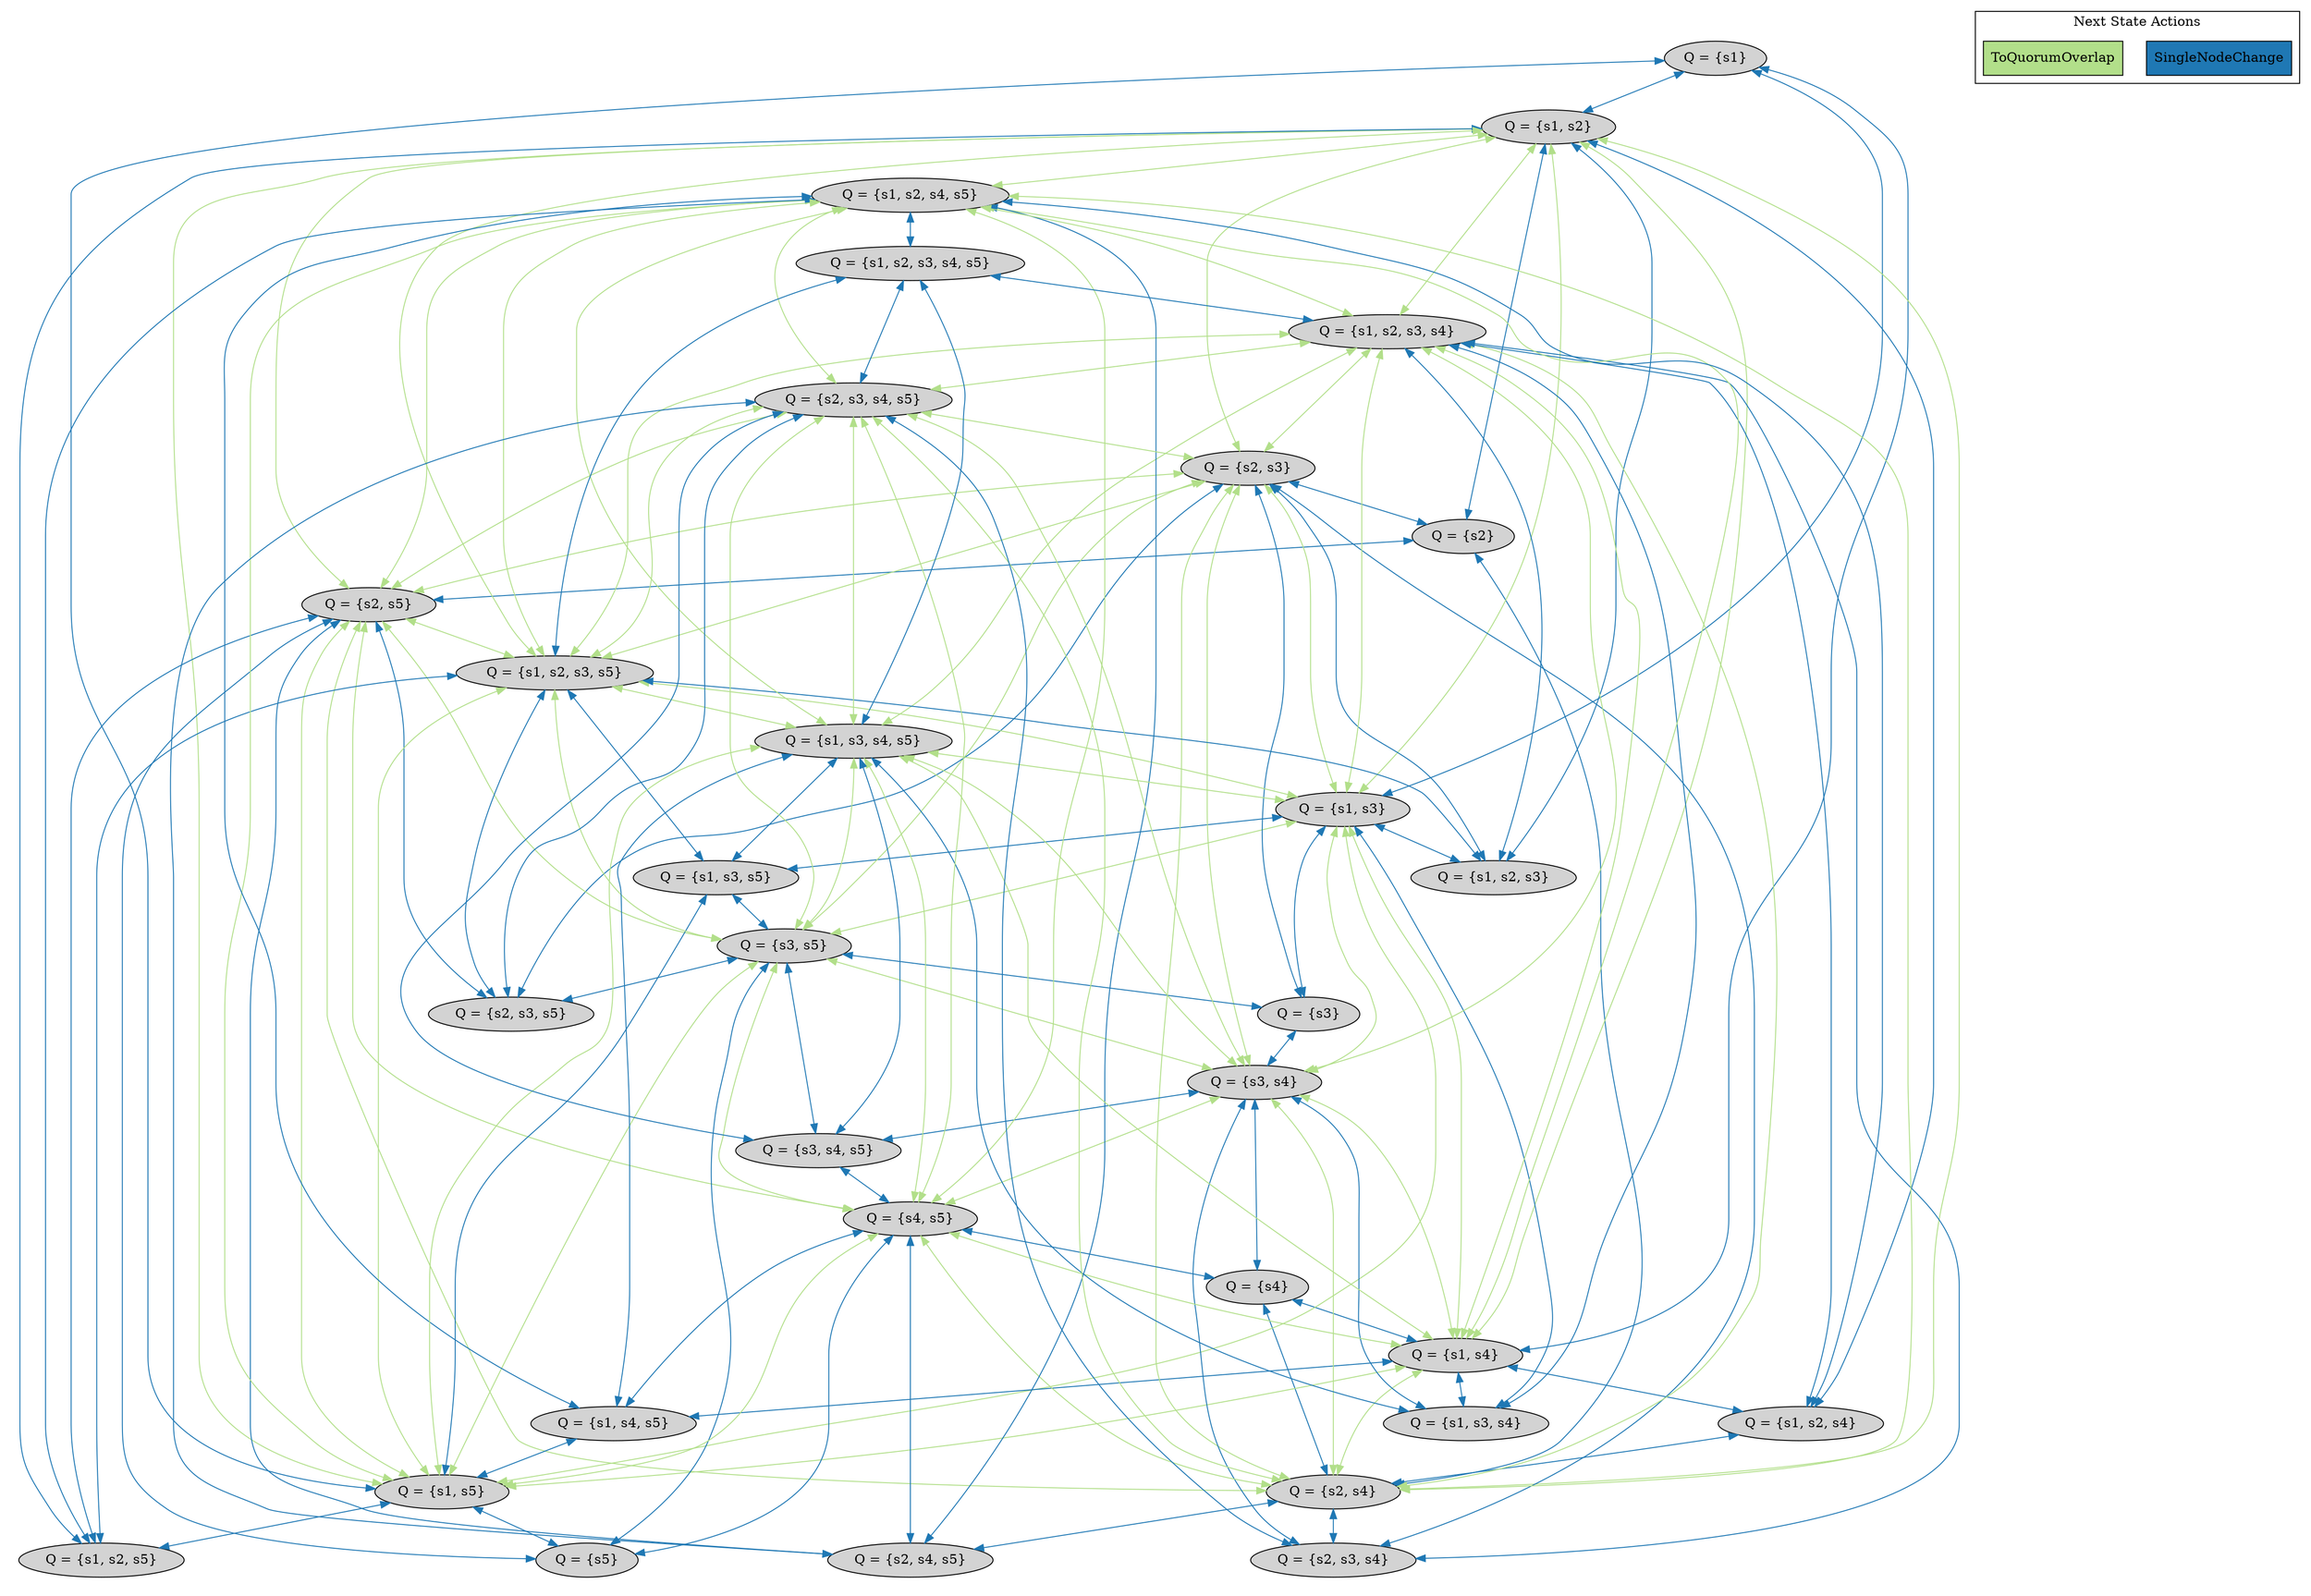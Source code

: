 strict digraph DiskGraph {
edge [colorscheme="paired12"]
nodesep=0.35;concentrate=true;
subgraph cluster_graph {
color="white";
-4379543115135972385 [label="Q = {s1}",style = filled]
-793791999858615013 [label="Q = {s2}",style = filled]
-1854031509230350169 [label="Q = {s3}",style = filled]
-7242527236161277805 [label="Q = {s4}",style = filled]
-8519801615562883793 [label="Q = {s5}",style = filled]
-8559702535754265601 [label="Q = {s1, s2}",style = filled]
-7238663736753682877 [label="Q = {s1, s3}",style = filled]
-1822992077114710409 [label="Q = {s1, s4}",style = filled]
-860851536540390453 [label="Q = {s1, s5}",style = filled]
2435901026262933000 [label="Q = {s2, s3}",style = filled]
6698674400958037564 [label="Q = {s2, s4}",style = filled]
5640954982938964864 [label="Q = {s2, s5}",style = filled]
-2717013067856592208 [label="Q = {s3, s4}",style = filled]
-3965998598860009716 [label="Q = {s3, s5}",style = filled]
810732921633709769 [label="Q = {s4, s5}",style = filled]
-1374389356390639945 [label="Q = {s1, s2, s3}",style = filled]
-7938359765733706109 [label="Q = {s1, s2, s4}",style = filled]
-8976925774713930945 [label="Q = {s1, s2, s5}",style = filled]
1686602702495877647 [label="Q = {s1, s3, s4}",style = filled]
420750609200433075 [label="Q = {s1, s3, s5}",style = filled]
-4151348598919244170 [label="Q = {s1, s4, s5}",style = filled]
-7086233049090785070 [label="Q = {s2, s3, s4}",style = filled]
-8136193777063735954 [label="Q = {s2, s3, s5}",style = filled]
5522489425330625707 [label="Q = {s2, s4, s5}",style = filled]
-2710600507375194539 [label="Q = {s3, s4, s5}",style = filled]
610692909057277917 [label="Q = {s1, s2, s3, s4}",style = filled]
1929607434346017377 [label="Q = {s1, s2, s3, s5}",style = filled]
-2777898816864246876 [label="Q = {s1, s2, s4, s5}",style = filled]
5742998074286051674 [label="Q = {s1, s3, s4, s5}",style = filled]
-3328618999182174577 [label="Q = {s2, s3, s4, s5}",style = filled]
-7023674486289762128 [label="Q = {s1, s2, s3, s4, s5}",style = filled]
-4379543115135972385 -> -8559702535754265601 [label="",color="2",fontcolor="2"];
-4379543115135972385 -> -7238663736753682877 [label="",color="2",fontcolor="2"];
-4379543115135972385 -> -1822992077114710409 [label="",color="2",fontcolor="2"];
-4379543115135972385 -> -860851536540390453 [label="",color="2",fontcolor="2"];
-793791999858615013 -> -8559702535754265601 [label="",color="2",fontcolor="2"];
-793791999858615013 -> 2435901026262933000 [label="",color="2",fontcolor="2"];
-793791999858615013 -> 6698674400958037564 [label="",color="2",fontcolor="2"];
-793791999858615013 -> 5640954982938964864 [label="",color="2",fontcolor="2"];
-1854031509230350169 -> -7238663736753682877 [label="",color="2",fontcolor="2"];
-1854031509230350169 -> 2435901026262933000 [label="",color="2",fontcolor="2"];
-1854031509230350169 -> -2717013067856592208 [label="",color="2",fontcolor="2"];
-1854031509230350169 -> -3965998598860009716 [label="",color="2",fontcolor="2"];
-7242527236161277805 -> -1822992077114710409 [label="",color="2",fontcolor="2"];
-7242527236161277805 -> 6698674400958037564 [label="",color="2",fontcolor="2"];
-7242527236161277805 -> -2717013067856592208 [label="",color="2",fontcolor="2"];
-7242527236161277805 -> 810732921633709769 [label="",color="2",fontcolor="2"];
-8519801615562883793 -> -860851536540390453 [label="",color="2",fontcolor="2"];
-8519801615562883793 -> 5640954982938964864 [label="",color="2",fontcolor="2"];
-8519801615562883793 -> -3965998598860009716 [label="",color="2",fontcolor="2"];
-8519801615562883793 -> 810732921633709769 [label="",color="2",fontcolor="2"];
-8559702535754265601 -> -793791999858615013 [label="",color="2",fontcolor="2"];
-8559702535754265601 -> -4379543115135972385 [label="",color="2",fontcolor="2"];
-8559702535754265601 -> -1374389356390639945 [label="",color="2",fontcolor="2"];
-8559702535754265601 -> -7938359765733706109 [label="",color="2",fontcolor="2"];
-8559702535754265601 -> -8976925774713930945 [label="",color="2",fontcolor="2"];
-8559702535754265601 -> -7238663736753682877 [label="",color="3",fontcolor="3"];
-8559702535754265601 -> -1822992077114710409 [label="",color="3",fontcolor="3"];
-8559702535754265601 -> -860851536540390453 [label="",color="3",fontcolor="3"];
-8559702535754265601 -> 2435901026262933000 [label="",color="3",fontcolor="3"];
-8559702535754265601 -> 6698674400958037564 [label="",color="3",fontcolor="3"];
-8559702535754265601 -> 5640954982938964864 [label="",color="3",fontcolor="3"];
-8559702535754265601 -> 610692909057277917 [label="",color="3",fontcolor="3"];
-8559702535754265601 -> 1929607434346017377 [label="",color="3",fontcolor="3"];
-8559702535754265601 -> -2777898816864246876 [label="",color="3",fontcolor="3"];
-7238663736753682877 -> -1854031509230350169 [label="",color="2",fontcolor="2"];
-7238663736753682877 -> -1374389356390639945 [label="",color="2",fontcolor="2"];
-7238663736753682877 -> -4379543115135972385 [label="",color="2",fontcolor="2"];
-7238663736753682877 -> 1686602702495877647 [label="",color="2",fontcolor="2"];
-7238663736753682877 -> 420750609200433075 [label="",color="2",fontcolor="2"];
-7238663736753682877 -> -8559702535754265601 [label="",color="3",fontcolor="3"];
-7238663736753682877 -> -1822992077114710409 [label="",color="3",fontcolor="3"];
-7238663736753682877 -> -860851536540390453 [label="",color="3",fontcolor="3"];
-7238663736753682877 -> 2435901026262933000 [label="",color="3",fontcolor="3"];
-7238663736753682877 -> -2717013067856592208 [label="",color="3",fontcolor="3"];
-7238663736753682877 -> -3965998598860009716 [label="",color="3",fontcolor="3"];
-7238663736753682877 -> 610692909057277917 [label="",color="3",fontcolor="3"];
-7238663736753682877 -> 1929607434346017377 [label="",color="3",fontcolor="3"];
-7238663736753682877 -> 5742998074286051674 [label="",color="3",fontcolor="3"];
-1822992077114710409 -> -7242527236161277805 [label="",color="2",fontcolor="2"];
-1822992077114710409 -> -7938359765733706109 [label="",color="2",fontcolor="2"];
-1822992077114710409 -> 1686602702495877647 [label="",color="2",fontcolor="2"];
-1822992077114710409 -> -4379543115135972385 [label="",color="2",fontcolor="2"];
-1822992077114710409 -> -4151348598919244170 [label="",color="2",fontcolor="2"];
-1822992077114710409 -> -8559702535754265601 [label="",color="3",fontcolor="3"];
-1822992077114710409 -> -7238663736753682877 [label="",color="3",fontcolor="3"];
-1822992077114710409 -> -860851536540390453 [label="",color="3",fontcolor="3"];
-1822992077114710409 -> 6698674400958037564 [label="",color="3",fontcolor="3"];
-1822992077114710409 -> -2717013067856592208 [label="",color="3",fontcolor="3"];
-1822992077114710409 -> 810732921633709769 [label="",color="3",fontcolor="3"];
-1822992077114710409 -> 610692909057277917 [label="",color="3",fontcolor="3"];
-1822992077114710409 -> -2777898816864246876 [label="",color="3",fontcolor="3"];
-1822992077114710409 -> 5742998074286051674 [label="",color="3",fontcolor="3"];
-860851536540390453 -> -8519801615562883793 [label="",color="2",fontcolor="2"];
-860851536540390453 -> -8976925774713930945 [label="",color="2",fontcolor="2"];
-860851536540390453 -> 420750609200433075 [label="",color="2",fontcolor="2"];
-860851536540390453 -> -4151348598919244170 [label="",color="2",fontcolor="2"];
-860851536540390453 -> -4379543115135972385 [label="",color="2",fontcolor="2"];
-860851536540390453 -> -8559702535754265601 [label="",color="3",fontcolor="3"];
-860851536540390453 -> -7238663736753682877 [label="",color="3",fontcolor="3"];
-860851536540390453 -> -1822992077114710409 [label="",color="3",fontcolor="3"];
-860851536540390453 -> 5640954982938964864 [label="",color="3",fontcolor="3"];
-860851536540390453 -> -3965998598860009716 [label="",color="3",fontcolor="3"];
-860851536540390453 -> 810732921633709769 [label="",color="3",fontcolor="3"];
-860851536540390453 -> 1929607434346017377 [label="",color="3",fontcolor="3"];
-860851536540390453 -> -2777898816864246876 [label="",color="3",fontcolor="3"];
-860851536540390453 -> 5742998074286051674 [label="",color="3",fontcolor="3"];
2435901026262933000 -> -1374389356390639945 [label="",color="2",fontcolor="2"];
2435901026262933000 -> -1854031509230350169 [label="",color="2",fontcolor="2"];
2435901026262933000 -> -793791999858615013 [label="",color="2",fontcolor="2"];
2435901026262933000 -> -7086233049090785070 [label="",color="2",fontcolor="2"];
2435901026262933000 -> -8136193777063735954 [label="",color="2",fontcolor="2"];
2435901026262933000 -> -8559702535754265601 [label="",color="3",fontcolor="3"];
2435901026262933000 -> -7238663736753682877 [label="",color="3",fontcolor="3"];
2435901026262933000 -> 6698674400958037564 [label="",color="3",fontcolor="3"];
2435901026262933000 -> 5640954982938964864 [label="",color="3",fontcolor="3"];
2435901026262933000 -> -2717013067856592208 [label="",color="3",fontcolor="3"];
2435901026262933000 -> -3965998598860009716 [label="",color="3",fontcolor="3"];
2435901026262933000 -> 610692909057277917 [label="",color="3",fontcolor="3"];
2435901026262933000 -> 1929607434346017377 [label="",color="3",fontcolor="3"];
2435901026262933000 -> -3328618999182174577 [label="",color="3",fontcolor="3"];
6698674400958037564 -> -7938359765733706109 [label="",color="2",fontcolor="2"];
6698674400958037564 -> -7242527236161277805 [label="",color="2",fontcolor="2"];
6698674400958037564 -> -7086233049090785070 [label="",color="2",fontcolor="2"];
6698674400958037564 -> -793791999858615013 [label="",color="2",fontcolor="2"];
6698674400958037564 -> 5522489425330625707 [label="",color="2",fontcolor="2"];
6698674400958037564 -> -8559702535754265601 [label="",color="3",fontcolor="3"];
6698674400958037564 -> -1822992077114710409 [label="",color="3",fontcolor="3"];
6698674400958037564 -> 2435901026262933000 [label="",color="3",fontcolor="3"];
6698674400958037564 -> 5640954982938964864 [label="",color="3",fontcolor="3"];
6698674400958037564 -> -2717013067856592208 [label="",color="3",fontcolor="3"];
6698674400958037564 -> 810732921633709769 [label="",color="3",fontcolor="3"];
6698674400958037564 -> 610692909057277917 [label="",color="3",fontcolor="3"];
6698674400958037564 -> -2777898816864246876 [label="",color="3",fontcolor="3"];
6698674400958037564 -> -3328618999182174577 [label="",color="3",fontcolor="3"];
5640954982938964864 -> -8976925774713930945 [label="",color="2",fontcolor="2"];
5640954982938964864 -> -8519801615562883793 [label="",color="2",fontcolor="2"];
5640954982938964864 -> -8136193777063735954 [label="",color="2",fontcolor="2"];
5640954982938964864 -> 5522489425330625707 [label="",color="2",fontcolor="2"];
5640954982938964864 -> -793791999858615013 [label="",color="2",fontcolor="2"];
5640954982938964864 -> -8559702535754265601 [label="",color="3",fontcolor="3"];
5640954982938964864 -> -860851536540390453 [label="",color="3",fontcolor="3"];
5640954982938964864 -> 2435901026262933000 [label="",color="3",fontcolor="3"];
5640954982938964864 -> 6698674400958037564 [label="",color="3",fontcolor="3"];
5640954982938964864 -> -3965998598860009716 [label="",color="3",fontcolor="3"];
5640954982938964864 -> 810732921633709769 [label="",color="3",fontcolor="3"];
5640954982938964864 -> 1929607434346017377 [label="",color="3",fontcolor="3"];
5640954982938964864 -> -2777898816864246876 [label="",color="3",fontcolor="3"];
5640954982938964864 -> -3328618999182174577 [label="",color="3",fontcolor="3"];
-2717013067856592208 -> 1686602702495877647 [label="",color="2",fontcolor="2"];
-2717013067856592208 -> -7086233049090785070 [label="",color="2",fontcolor="2"];
-2717013067856592208 -> -7242527236161277805 [label="",color="2",fontcolor="2"];
-2717013067856592208 -> -1854031509230350169 [label="",color="2",fontcolor="2"];
-2717013067856592208 -> -2710600507375194539 [label="",color="2",fontcolor="2"];
-2717013067856592208 -> -7238663736753682877 [label="",color="3",fontcolor="3"];
-2717013067856592208 -> -1822992077114710409 [label="",color="3",fontcolor="3"];
-2717013067856592208 -> 2435901026262933000 [label="",color="3",fontcolor="3"];
-2717013067856592208 -> 6698674400958037564 [label="",color="3",fontcolor="3"];
-2717013067856592208 -> -3965998598860009716 [label="",color="3",fontcolor="3"];
-2717013067856592208 -> 810732921633709769 [label="",color="3",fontcolor="3"];
-2717013067856592208 -> 610692909057277917 [label="",color="3",fontcolor="3"];
-2717013067856592208 -> 5742998074286051674 [label="",color="3",fontcolor="3"];
-2717013067856592208 -> -3328618999182174577 [label="",color="3",fontcolor="3"];
-3965998598860009716 -> 420750609200433075 [label="",color="2",fontcolor="2"];
-3965998598860009716 -> -8136193777063735954 [label="",color="2",fontcolor="2"];
-3965998598860009716 -> -8519801615562883793 [label="",color="2",fontcolor="2"];
-3965998598860009716 -> -2710600507375194539 [label="",color="2",fontcolor="2"];
-3965998598860009716 -> -1854031509230350169 [label="",color="2",fontcolor="2"];
-3965998598860009716 -> -7238663736753682877 [label="",color="3",fontcolor="3"];
-3965998598860009716 -> -860851536540390453 [label="",color="3",fontcolor="3"];
-3965998598860009716 -> 2435901026262933000 [label="",color="3",fontcolor="3"];
-3965998598860009716 -> 5640954982938964864 [label="",color="3",fontcolor="3"];
-3965998598860009716 -> -2717013067856592208 [label="",color="3",fontcolor="3"];
-3965998598860009716 -> 810732921633709769 [label="",color="3",fontcolor="3"];
-3965998598860009716 -> 1929607434346017377 [label="",color="3",fontcolor="3"];
-3965998598860009716 -> 5742998074286051674 [label="",color="3",fontcolor="3"];
-3965998598860009716 -> -3328618999182174577 [label="",color="3",fontcolor="3"];
810732921633709769 -> -4151348598919244170 [label="",color="2",fontcolor="2"];
810732921633709769 -> 5522489425330625707 [label="",color="2",fontcolor="2"];
810732921633709769 -> -2710600507375194539 [label="",color="2",fontcolor="2"];
810732921633709769 -> -8519801615562883793 [label="",color="2",fontcolor="2"];
810732921633709769 -> -7242527236161277805 [label="",color="2",fontcolor="2"];
810732921633709769 -> -1822992077114710409 [label="",color="3",fontcolor="3"];
810732921633709769 -> -860851536540390453 [label="",color="3",fontcolor="3"];
810732921633709769 -> 6698674400958037564 [label="",color="3",fontcolor="3"];
810732921633709769 -> 5640954982938964864 [label="",color="3",fontcolor="3"];
810732921633709769 -> -2717013067856592208 [label="",color="3",fontcolor="3"];
810732921633709769 -> -3965998598860009716 [label="",color="3",fontcolor="3"];
810732921633709769 -> -2777898816864246876 [label="",color="3",fontcolor="3"];
810732921633709769 -> 5742998074286051674 [label="",color="3",fontcolor="3"];
810732921633709769 -> -3328618999182174577 [label="",color="3",fontcolor="3"];
-1374389356390639945 -> 2435901026262933000 [label="",color="2",fontcolor="2"];
-1374389356390639945 -> -7238663736753682877 [label="",color="2",fontcolor="2"];
-1374389356390639945 -> -8559702535754265601 [label="",color="2",fontcolor="2"];
-1374389356390639945 -> 610692909057277917 [label="",color="2",fontcolor="2"];
-1374389356390639945 -> 1929607434346017377 [label="",color="2",fontcolor="2"];
-7938359765733706109 -> 6698674400958037564 [label="",color="2",fontcolor="2"];
-7938359765733706109 -> -1822992077114710409 [label="",color="2",fontcolor="2"];
-7938359765733706109 -> 610692909057277917 [label="",color="2",fontcolor="2"];
-7938359765733706109 -> -8559702535754265601 [label="",color="2",fontcolor="2"];
-7938359765733706109 -> -2777898816864246876 [label="",color="2",fontcolor="2"];
-8976925774713930945 -> 5640954982938964864 [label="",color="2",fontcolor="2"];
-8976925774713930945 -> -860851536540390453 [label="",color="2",fontcolor="2"];
-8976925774713930945 -> 1929607434346017377 [label="",color="2",fontcolor="2"];
-8976925774713930945 -> -2777898816864246876 [label="",color="2",fontcolor="2"];
-8976925774713930945 -> -8559702535754265601 [label="",color="2",fontcolor="2"];
1686602702495877647 -> -2717013067856592208 [label="",color="2",fontcolor="2"];
1686602702495877647 -> 610692909057277917 [label="",color="2",fontcolor="2"];
1686602702495877647 -> -1822992077114710409 [label="",color="2",fontcolor="2"];
1686602702495877647 -> -7238663736753682877 [label="",color="2",fontcolor="2"];
1686602702495877647 -> 5742998074286051674 [label="",color="2",fontcolor="2"];
420750609200433075 -> -3965998598860009716 [label="",color="2",fontcolor="2"];
420750609200433075 -> 1929607434346017377 [label="",color="2",fontcolor="2"];
420750609200433075 -> -860851536540390453 [label="",color="2",fontcolor="2"];
420750609200433075 -> 5742998074286051674 [label="",color="2",fontcolor="2"];
420750609200433075 -> -7238663736753682877 [label="",color="2",fontcolor="2"];
-4151348598919244170 -> 810732921633709769 [label="",color="2",fontcolor="2"];
-4151348598919244170 -> -2777898816864246876 [label="",color="2",fontcolor="2"];
-4151348598919244170 -> 5742998074286051674 [label="",color="2",fontcolor="2"];
-4151348598919244170 -> -860851536540390453 [label="",color="2",fontcolor="2"];
-4151348598919244170 -> -1822992077114710409 [label="",color="2",fontcolor="2"];
-7086233049090785070 -> 610692909057277917 [label="",color="2",fontcolor="2"];
-7086233049090785070 -> -2717013067856592208 [label="",color="2",fontcolor="2"];
-7086233049090785070 -> 6698674400958037564 [label="",color="2",fontcolor="2"];
-7086233049090785070 -> 2435901026262933000 [label="",color="2",fontcolor="2"];
-7086233049090785070 -> -3328618999182174577 [label="",color="2",fontcolor="2"];
-8136193777063735954 -> 1929607434346017377 [label="",color="2",fontcolor="2"];
-8136193777063735954 -> -3965998598860009716 [label="",color="2",fontcolor="2"];
-8136193777063735954 -> 5640954982938964864 [label="",color="2",fontcolor="2"];
-8136193777063735954 -> -3328618999182174577 [label="",color="2",fontcolor="2"];
-8136193777063735954 -> 2435901026262933000 [label="",color="2",fontcolor="2"];
5522489425330625707 -> -2777898816864246876 [label="",color="2",fontcolor="2"];
5522489425330625707 -> 810732921633709769 [label="",color="2",fontcolor="2"];
5522489425330625707 -> -3328618999182174577 [label="",color="2",fontcolor="2"];
5522489425330625707 -> 5640954982938964864 [label="",color="2",fontcolor="2"];
5522489425330625707 -> 6698674400958037564 [label="",color="2",fontcolor="2"];
-2710600507375194539 -> 5742998074286051674 [label="",color="2",fontcolor="2"];
-2710600507375194539 -> -3328618999182174577 [label="",color="2",fontcolor="2"];
-2710600507375194539 -> 810732921633709769 [label="",color="2",fontcolor="2"];
-2710600507375194539 -> -3965998598860009716 [label="",color="2",fontcolor="2"];
-2710600507375194539 -> -2717013067856592208 [label="",color="2",fontcolor="2"];
610692909057277917 -> -7086233049090785070 [label="",color="2",fontcolor="2"];
610692909057277917 -> 1686602702495877647 [label="",color="2",fontcolor="2"];
610692909057277917 -> -7938359765733706109 [label="",color="2",fontcolor="2"];
610692909057277917 -> -1374389356390639945 [label="",color="2",fontcolor="2"];
610692909057277917 -> -7023674486289762128 [label="",color="2",fontcolor="2"];
610692909057277917 -> -8559702535754265601 [label="",color="3",fontcolor="3"];
610692909057277917 -> -7238663736753682877 [label="",color="3",fontcolor="3"];
610692909057277917 -> -1822992077114710409 [label="",color="3",fontcolor="3"];
610692909057277917 -> 2435901026262933000 [label="",color="3",fontcolor="3"];
610692909057277917 -> 6698674400958037564 [label="",color="3",fontcolor="3"];
610692909057277917 -> -2717013067856592208 [label="",color="3",fontcolor="3"];
610692909057277917 -> 1929607434346017377 [label="",color="3",fontcolor="3"];
610692909057277917 -> -2777898816864246876 [label="",color="3",fontcolor="3"];
610692909057277917 -> 5742998074286051674 [label="",color="3",fontcolor="3"];
610692909057277917 -> -3328618999182174577 [label="",color="3",fontcolor="3"];
1929607434346017377 -> -8136193777063735954 [label="",color="2",fontcolor="2"];
1929607434346017377 -> 420750609200433075 [label="",color="2",fontcolor="2"];
1929607434346017377 -> -8976925774713930945 [label="",color="2",fontcolor="2"];
1929607434346017377 -> -7023674486289762128 [label="",color="2",fontcolor="2"];
1929607434346017377 -> -1374389356390639945 [label="",color="2",fontcolor="2"];
1929607434346017377 -> -8559702535754265601 [label="",color="3",fontcolor="3"];
1929607434346017377 -> -7238663736753682877 [label="",color="3",fontcolor="3"];
1929607434346017377 -> -860851536540390453 [label="",color="3",fontcolor="3"];
1929607434346017377 -> 2435901026262933000 [label="",color="3",fontcolor="3"];
1929607434346017377 -> 5640954982938964864 [label="",color="3",fontcolor="3"];
1929607434346017377 -> -3965998598860009716 [label="",color="3",fontcolor="3"];
1929607434346017377 -> 610692909057277917 [label="",color="3",fontcolor="3"];
1929607434346017377 -> -2777898816864246876 [label="",color="3",fontcolor="3"];
1929607434346017377 -> 5742998074286051674 [label="",color="3",fontcolor="3"];
1929607434346017377 -> -3328618999182174577 [label="",color="3",fontcolor="3"];
-2777898816864246876 -> 5522489425330625707 [label="",color="2",fontcolor="2"];
-2777898816864246876 -> -4151348598919244170 [label="",color="2",fontcolor="2"];
-2777898816864246876 -> -7023674486289762128 [label="",color="2",fontcolor="2"];
-2777898816864246876 -> -8976925774713930945 [label="",color="2",fontcolor="2"];
-2777898816864246876 -> -7938359765733706109 [label="",color="2",fontcolor="2"];
-2777898816864246876 -> -8559702535754265601 [label="",color="3",fontcolor="3"];
-2777898816864246876 -> -1822992077114710409 [label="",color="3",fontcolor="3"];
-2777898816864246876 -> -860851536540390453 [label="",color="3",fontcolor="3"];
-2777898816864246876 -> 6698674400958037564 [label="",color="3",fontcolor="3"];
-2777898816864246876 -> 5640954982938964864 [label="",color="3",fontcolor="3"];
-2777898816864246876 -> 810732921633709769 [label="",color="3",fontcolor="3"];
-2777898816864246876 -> 610692909057277917 [label="",color="3",fontcolor="3"];
-2777898816864246876 -> 1929607434346017377 [label="",color="3",fontcolor="3"];
-2777898816864246876 -> 5742998074286051674 [label="",color="3",fontcolor="3"];
-2777898816864246876 -> -3328618999182174577 [label="",color="3",fontcolor="3"];
5742998074286051674 -> -2710600507375194539 [label="",color="2",fontcolor="2"];
5742998074286051674 -> -7023674486289762128 [label="",color="2",fontcolor="2"];
5742998074286051674 -> -4151348598919244170 [label="",color="2",fontcolor="2"];
5742998074286051674 -> 420750609200433075 [label="",color="2",fontcolor="2"];
5742998074286051674 -> 1686602702495877647 [label="",color="2",fontcolor="2"];
5742998074286051674 -> -7238663736753682877 [label="",color="3",fontcolor="3"];
5742998074286051674 -> -1822992077114710409 [label="",color="3",fontcolor="3"];
5742998074286051674 -> -860851536540390453 [label="",color="3",fontcolor="3"];
5742998074286051674 -> -2717013067856592208 [label="",color="3",fontcolor="3"];
5742998074286051674 -> -3965998598860009716 [label="",color="3",fontcolor="3"];
5742998074286051674 -> 810732921633709769 [label="",color="3",fontcolor="3"];
5742998074286051674 -> 610692909057277917 [label="",color="3",fontcolor="3"];
5742998074286051674 -> 1929607434346017377 [label="",color="3",fontcolor="3"];
5742998074286051674 -> -2777898816864246876 [label="",color="3",fontcolor="3"];
5742998074286051674 -> -3328618999182174577 [label="",color="3",fontcolor="3"];
-3328618999182174577 -> -7023674486289762128 [label="",color="2",fontcolor="2"];
-3328618999182174577 -> -2710600507375194539 [label="",color="2",fontcolor="2"];
-3328618999182174577 -> 5522489425330625707 [label="",color="2",fontcolor="2"];
-3328618999182174577 -> -8136193777063735954 [label="",color="2",fontcolor="2"];
-3328618999182174577 -> -7086233049090785070 [label="",color="2",fontcolor="2"];
-3328618999182174577 -> 2435901026262933000 [label="",color="3",fontcolor="3"];
-3328618999182174577 -> 6698674400958037564 [label="",color="3",fontcolor="3"];
-3328618999182174577 -> 5640954982938964864 [label="",color="3",fontcolor="3"];
-3328618999182174577 -> -2717013067856592208 [label="",color="3",fontcolor="3"];
-3328618999182174577 -> -3965998598860009716 [label="",color="3",fontcolor="3"];
-3328618999182174577 -> 810732921633709769 [label="",color="3",fontcolor="3"];
-3328618999182174577 -> 610692909057277917 [label="",color="3",fontcolor="3"];
-3328618999182174577 -> 1929607434346017377 [label="",color="3",fontcolor="3"];
-3328618999182174577 -> -2777898816864246876 [label="",color="3",fontcolor="3"];
-3328618999182174577 -> 5742998074286051674 [label="",color="3",fontcolor="3"];
-7023674486289762128 -> -3328618999182174577 [label="",color="2",fontcolor="2"];
-7023674486289762128 -> 5742998074286051674 [label="",color="2",fontcolor="2"];
-7023674486289762128 -> -2777898816864246876 [label="",color="2",fontcolor="2"];
-7023674486289762128 -> 1929607434346017377 [label="",color="2",fontcolor="2"];
-7023674486289762128 -> 610692909057277917 [label="",color="2",fontcolor="2"];

}
subgraph cluster_legend {graph[style=bold];label = "Next State Actions" style="solid"
node [ labeljust="l",colorscheme="paired12",style=filled,shape=record ]
SingleNodeChange [label="SingleNodeChange",fillcolor=2]
ToQuorumOverlap [label="ToQuorumOverlap",fillcolor=3]
}}